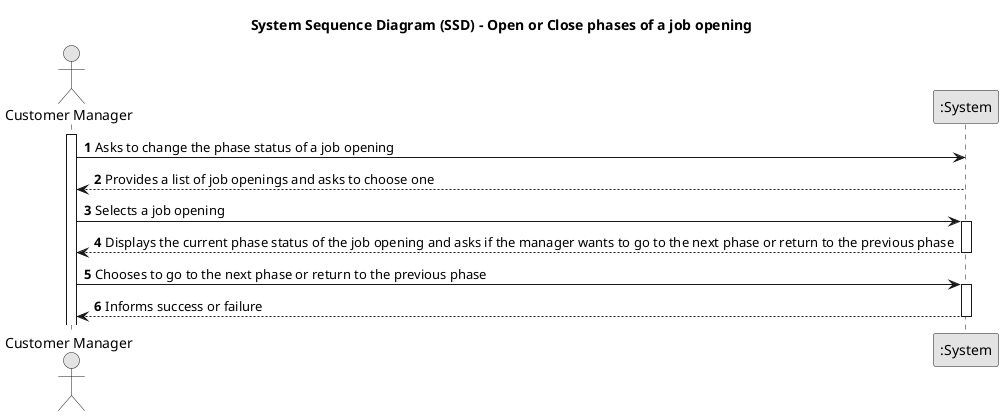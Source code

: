 @startuml
skinparam monochrome true
skinparam packageStyle rectangle
skinparam shadowing false

title System Sequence Diagram (SSD) - Open or Close phases of a job opening

autonumber

actor "Customer Manager" as Manager
participant ":System" as System

activate Manager

    Manager -> System : Asks to change the phase status of a job opening

        System --> Manager : Provides a list of job openings and asks to choose one

    deactivate System

    Manager -> System : Selects a job opening
    activate System

        System --> Manager : Displays the current phase status of the job opening and asks if the manager wants to go to the next phase or return to the previous phase

    deactivate System

    Manager -> System : Chooses to go to the next phase or return to the previous phase
    activate System

        System --> Manager : Informs success or failure

    deactivate System

@enduml